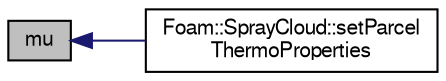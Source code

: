 digraph "mu"
{
  bgcolor="transparent";
  edge [fontname="FreeSans",fontsize="10",labelfontname="FreeSans",labelfontsize="10"];
  node [fontname="FreeSans",fontsize="10",shape=record];
  rankdir="LR";
  Node1 [label="mu",height=0.2,width=0.4,color="black", fillcolor="grey75", style="filled" fontcolor="black"];
  Node1 -> Node2 [dir="back",color="midnightblue",fontsize="10",style="solid",fontname="FreeSans"];
  Node2 [label="Foam::SprayCloud::setParcel\lThermoProperties",height=0.2,width=0.4,color="black",URL="$a02341.html#a3b7f36d51838109c584a2ae57c525d57",tooltip="Set parcel thermo properties. "];
}
